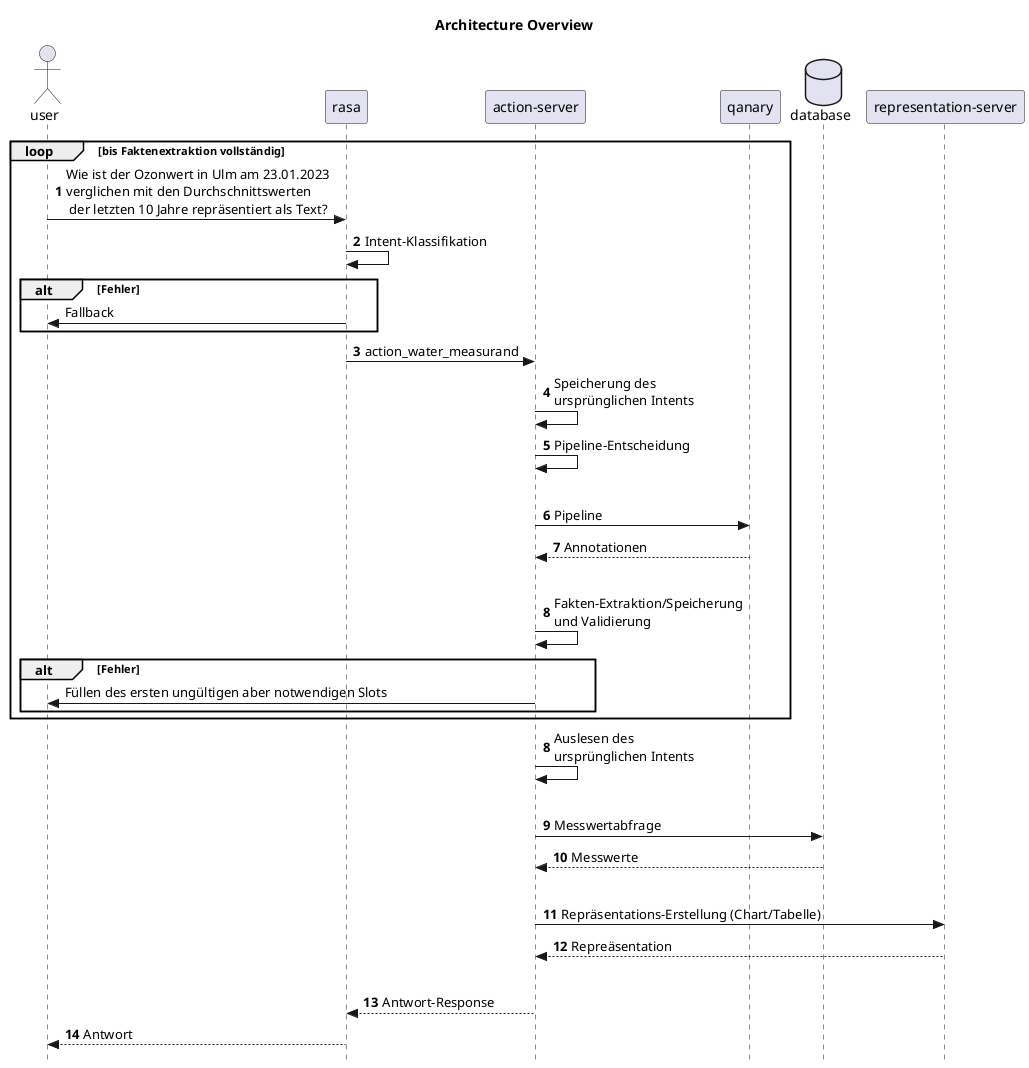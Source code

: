 @startuml Architecture
skinparam Style strictuml
autonumber
skinparam BoxPadding 15

title Architecture Overview

actor "user"

loop bis Faktenextraktion vollständig

"user" -> rasa: Wie ist der Ozonwert in Ulm am 23.01.2023\nverglichen mit den Durchschnittswerten\n der letzten 10 Jahre repräsentiert als Text?

rasa -> rasa: Intent-Klassifikation

alt Fehler
    autonumber stop
    "rasa" -> "user": Fallback
end

autonumber 3
rasa -> "action-server": action_water_measurand
"action-server" -> "action-server": Speicherung des\nursprünglichen Intents
"action-server"-> "action-server": Pipeline-Entscheidung

|||

"action-server" -> qanary: Pipeline
"action-server" <-- qanary: Annotationen

|||

"action-server" -> "action-server": Fakten-Extraktion/Speicherung\nund Validierung

alt Fehler
    autonumber stop
    "action-server" -> user: Füllen des ersten ungültigen aber notwendigen Slots
end
end

autonumber 8
"action-server" -> "action-server": Auslesen des\nursprünglichen Intents

|||

database "database"
"action-server" -> "database": Messwertabfrage
"action-server" <-- "database": Messwerte

|||

"action-server" -> "representation-server": Repräsentations-Erstellung (Chart/Tabelle)
"action-server" <-- "representation-server": Repreäsentation

|||

rasa <-- "action-server": Antwort-Response
user <-- rasa: Antwort
@enduml